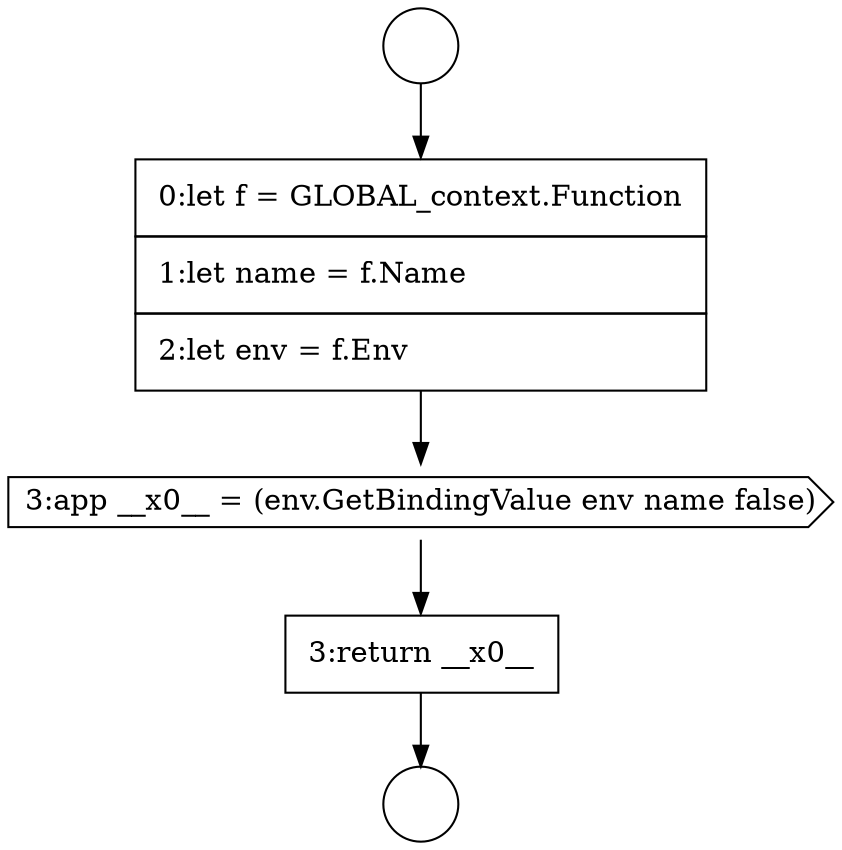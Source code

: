 digraph {
  node2871 [shape=circle label=" " color="black" fillcolor="white" style=filled]
  node2874 [shape=none, margin=0, label=<<font color="black">
    <table border="0" cellborder="1" cellspacing="0" cellpadding="10">
      <tr><td align="left">3:return __x0__</td></tr>
    </table>
  </font>> color="black" fillcolor="white" style=filled]
  node2870 [shape=circle label=" " color="black" fillcolor="white" style=filled]
  node2873 [shape=cds, label=<<font color="black">3:app __x0__ = (env.GetBindingValue env name false)</font>> color="black" fillcolor="white" style=filled]
  node2872 [shape=none, margin=0, label=<<font color="black">
    <table border="0" cellborder="1" cellspacing="0" cellpadding="10">
      <tr><td align="left">0:let f = GLOBAL_context.Function</td></tr>
      <tr><td align="left">1:let name = f.Name</td></tr>
      <tr><td align="left">2:let env = f.Env</td></tr>
    </table>
  </font>> color="black" fillcolor="white" style=filled]
  node2870 -> node2872 [ color="black"]
  node2872 -> node2873 [ color="black"]
  node2873 -> node2874 [ color="black"]
  node2874 -> node2871 [ color="black"]
}
